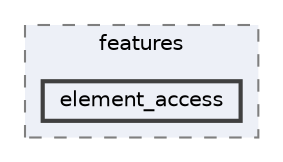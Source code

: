 digraph "C:/Dev/ezRPC/RPC/json/docs/mkdocs/docs/features/element_access"
{
 // LATEX_PDF_SIZE
  bgcolor="transparent";
  edge [fontname=Helvetica,fontsize=10,labelfontname=Helvetica,labelfontsize=10];
  node [fontname=Helvetica,fontsize=10,shape=box,height=0.2,width=0.4];
  compound=true
  subgraph clusterdir_711e98e09458a217068e10cb4b8db18c {
    graph [ bgcolor="#edf0f7", pencolor="grey50", label="features", fontname=Helvetica,fontsize=10 style="filled,dashed", URL="dir_711e98e09458a217068e10cb4b8db18c.html",tooltip=""]
  dir_9323eaa26c35a38593a7452618eafac3 [label="element_access", fillcolor="#edf0f7", color="grey25", style="filled,bold", URL="dir_9323eaa26c35a38593a7452618eafac3.html",tooltip=""];
  }
}
